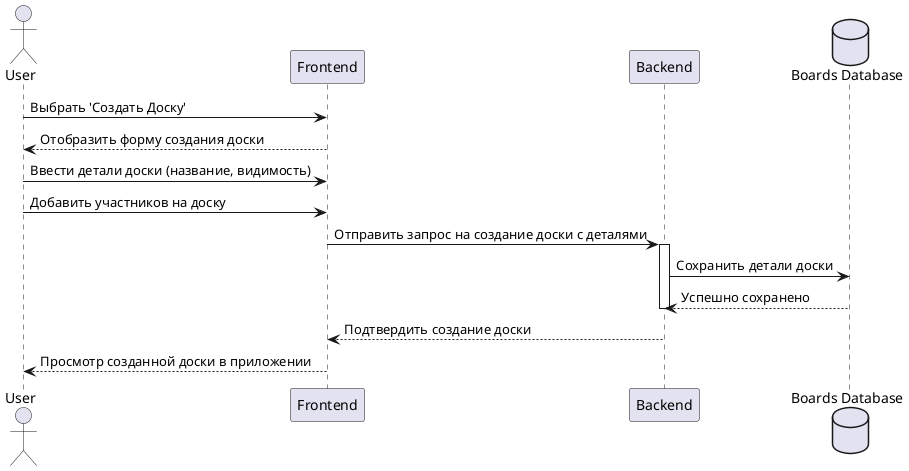 @startuml

actor User as "User"
participant "Frontend" as Frontend
participant "Backend" as Backend
database "Boards Database" as Database

User -> Frontend: Выбрать 'Создать Доску'
Frontend --> User: Отобразить форму создания доски
User -> Frontend: Ввести детали доски (название, видимость)
User -> Frontend: Добавить участников на доску
Frontend -> Backend: Отправить запрос на создание доски с деталями
activate Backend
Backend -> Database: Сохранить детали доски
Database --> Backend: Успешно сохранено
deactivate Backend

Backend --> Frontend: Подтвердить создание доски
Frontend --> User: Просмотр созданной доски в приложении

@enduml
